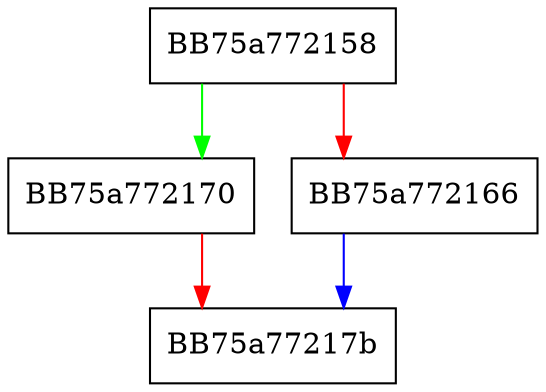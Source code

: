 digraph _get_errno {
  node [shape="box"];
  graph [splines=ortho];
  BB75a772158 -> BB75a772170 [color="green"];
  BB75a772158 -> BB75a772166 [color="red"];
  BB75a772166 -> BB75a77217b [color="blue"];
  BB75a772170 -> BB75a77217b [color="red"];
}